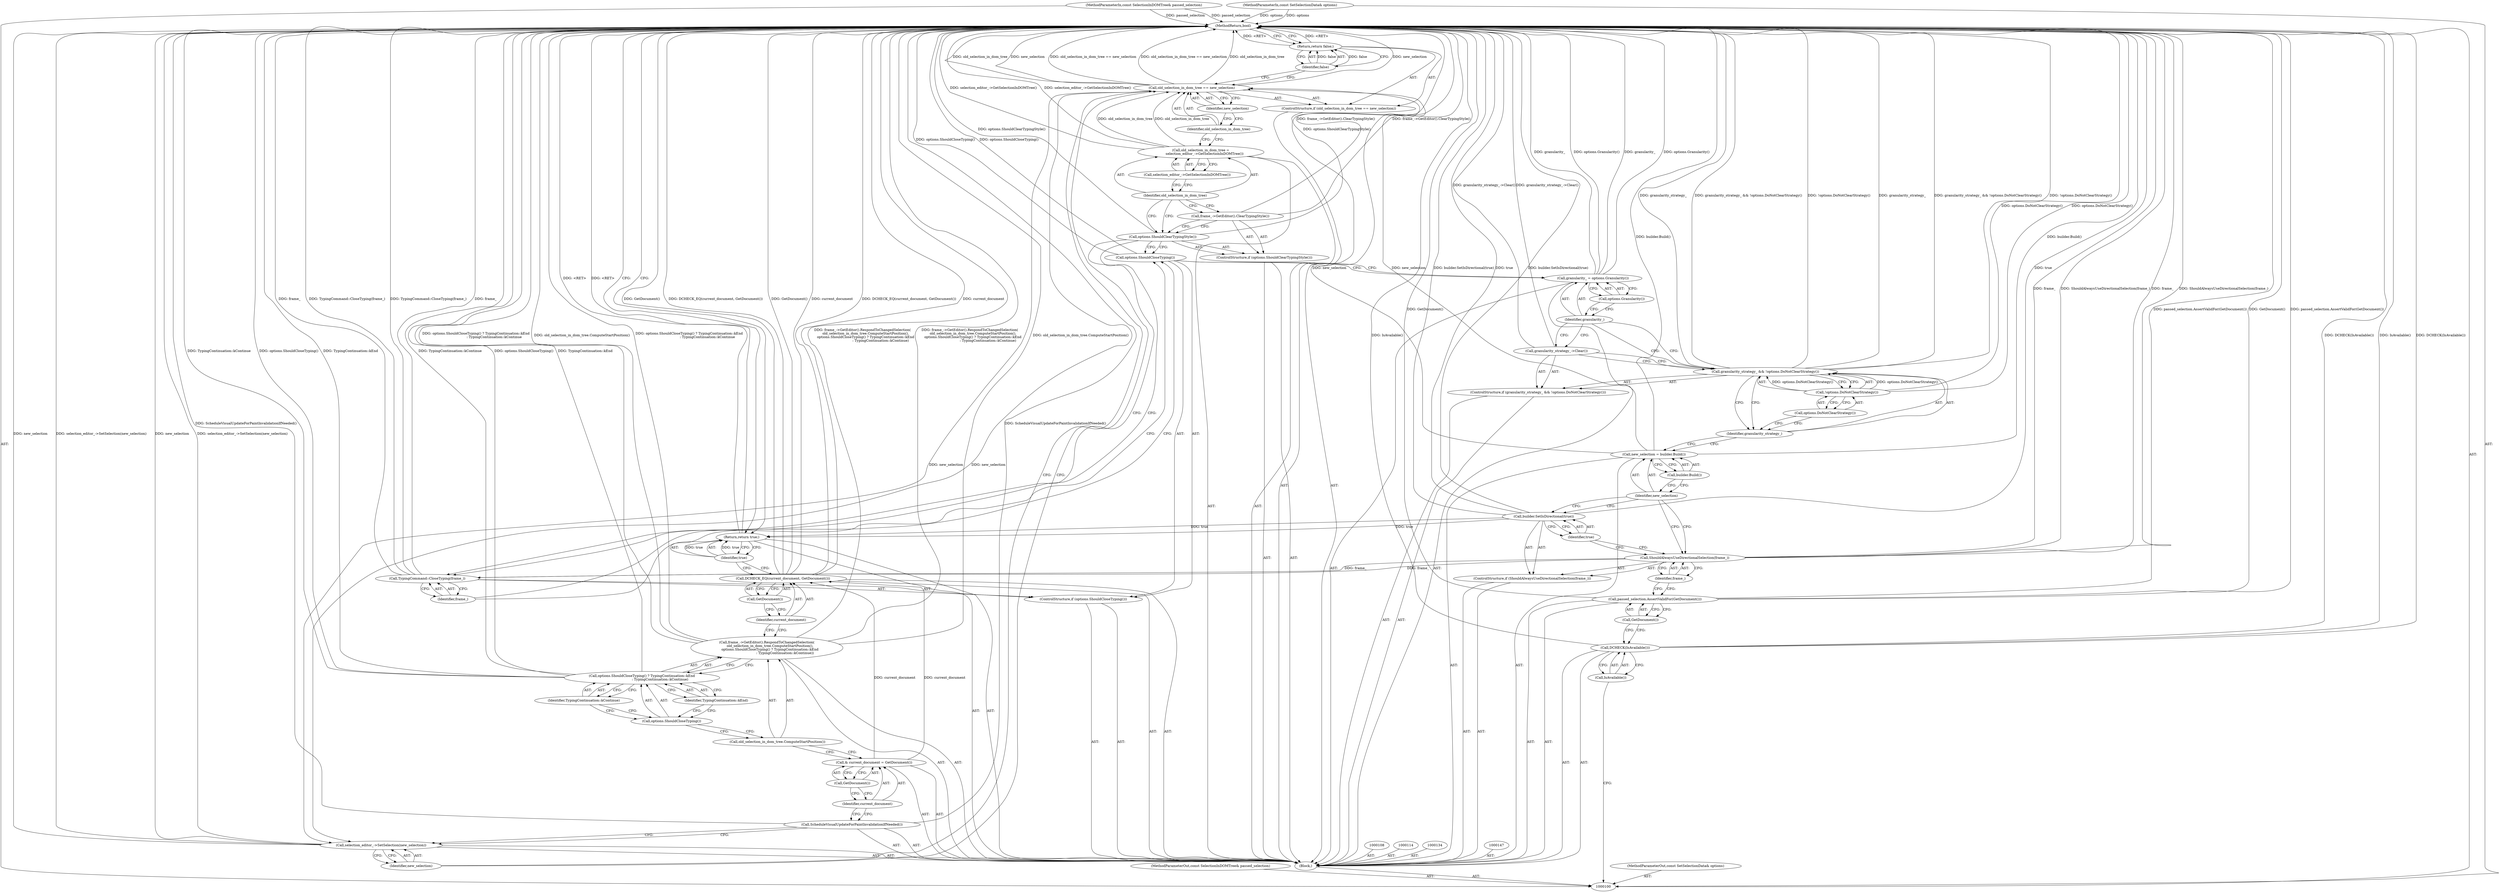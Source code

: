 digraph "1_Chrome_33827275411b33371e7bb750cce20f11de85002d_6" {
"1000162" [label="(MethodReturn,bool)"];
"1000115" [label="(Call,new_selection = builder.Build())"];
"1000116" [label="(Identifier,new_selection)"];
"1000117" [label="(Call,builder.Build())"];
"1000118" [label="(ControlStructure,if (granularity_strategy_ && !options.DoNotClearStrategy()))"];
"1000121" [label="(Call,!options.DoNotClearStrategy())"];
"1000122" [label="(Call,options.DoNotClearStrategy())"];
"1000119" [label="(Call,granularity_strategy_ && !options.DoNotClearStrategy())"];
"1000120" [label="(Identifier,granularity_strategy_)"];
"1000123" [label="(Call,granularity_strategy_->Clear())"];
"1000126" [label="(Call,options.Granularity())"];
"1000124" [label="(Call,granularity_ = options.Granularity())"];
"1000125" [label="(Identifier,granularity_)"];
"1000127" [label="(ControlStructure,if (options.ShouldCloseTyping()))"];
"1000128" [label="(Call,options.ShouldCloseTyping())"];
"1000130" [label="(Identifier,frame_)"];
"1000129" [label="(Call,TypingCommand::CloseTyping(frame_))"];
"1000131" [label="(ControlStructure,if (options.ShouldClearTypingStyle()))"];
"1000132" [label="(Call,options.ShouldClearTypingStyle())"];
"1000133" [label="(Call,frame_->GetEditor().ClearTypingStyle())"];
"1000101" [label="(MethodParameterIn,const SelectionInDOMTree& passed_selection)"];
"1000268" [label="(MethodParameterOut,const SelectionInDOMTree& passed_selection)"];
"1000135" [label="(Call,old_selection_in_dom_tree =\n       selection_editor_->GetSelectionInDOMTree())"];
"1000136" [label="(Identifier,old_selection_in_dom_tree)"];
"1000137" [label="(Call,selection_editor_->GetSelectionInDOMTree())"];
"1000138" [label="(ControlStructure,if (old_selection_in_dom_tree == new_selection))"];
"1000141" [label="(Identifier,new_selection)"];
"1000139" [label="(Call,old_selection_in_dom_tree == new_selection)"];
"1000140" [label="(Identifier,old_selection_in_dom_tree)"];
"1000143" [label="(Identifier,false)"];
"1000142" [label="(Return,return false;)"];
"1000144" [label="(Call,selection_editor_->SetSelection(new_selection))"];
"1000145" [label="(Identifier,new_selection)"];
"1000146" [label="(Call,ScheduleVisualUpdateForPaintInvalidationIfNeeded())"];
"1000148" [label="(Call,& current_document = GetDocument())"];
"1000149" [label="(Identifier,current_document)"];
"1000150" [label="(Call,GetDocument())"];
"1000151" [label="(Call,frame_->GetEditor().RespondToChangedSelection(\n      old_selection_in_dom_tree.ComputeStartPosition(),\n      options.ShouldCloseTyping() ? TypingContinuation::kEnd\n                                  : TypingContinuation::kContinue))"];
"1000103" [label="(Block,)"];
"1000102" [label="(MethodParameterIn,const SetSelectionData& options)"];
"1000269" [label="(MethodParameterOut,const SetSelectionData& options)"];
"1000152" [label="(Call,old_selection_in_dom_tree.ComputeStartPosition())"];
"1000155" [label="(Identifier,TypingContinuation::kEnd)"];
"1000153" [label="(Call,options.ShouldCloseTyping() ? TypingContinuation::kEnd\n                                  : TypingContinuation::kContinue)"];
"1000154" [label="(Call,options.ShouldCloseTyping())"];
"1000156" [label="(Identifier,TypingContinuation::kContinue)"];
"1000158" [label="(Identifier,current_document)"];
"1000157" [label="(Call,DCHECK_EQ(current_document, GetDocument()))"];
"1000159" [label="(Call,GetDocument())"];
"1000160" [label="(Return,return true;)"];
"1000161" [label="(Identifier,true)"];
"1000104" [label="(Call,DCHECK(IsAvailable()))"];
"1000105" [label="(Call,IsAvailable())"];
"1000106" [label="(Call,passed_selection.AssertValidFor(GetDocument()))"];
"1000107" [label="(Call,GetDocument())"];
"1000109" [label="(ControlStructure,if (ShouldAlwaysUseDirectionalSelection(frame_)))"];
"1000111" [label="(Identifier,frame_)"];
"1000110" [label="(Call,ShouldAlwaysUseDirectionalSelection(frame_))"];
"1000113" [label="(Identifier,true)"];
"1000112" [label="(Call,builder.SetIsDirectional(true))"];
"1000162" -> "1000100"  [label="AST: "];
"1000162" -> "1000142"  [label="CFG: "];
"1000162" -> "1000160"  [label="CFG: "];
"1000142" -> "1000162"  [label="DDG: <RET>"];
"1000124" -> "1000162"  [label="DDG: granularity_"];
"1000124" -> "1000162"  [label="DDG: options.Granularity()"];
"1000157" -> "1000162"  [label="DDG: DCHECK_EQ(current_document, GetDocument())"];
"1000157" -> "1000162"  [label="DDG: GetDocument()"];
"1000157" -> "1000162"  [label="DDG: current_document"];
"1000104" -> "1000162"  [label="DDG: DCHECK(IsAvailable())"];
"1000104" -> "1000162"  [label="DDG: IsAvailable()"];
"1000151" -> "1000162"  [label="DDG: options.ShouldCloseTyping() ? TypingContinuation::kEnd\n                                  : TypingContinuation::kContinue"];
"1000151" -> "1000162"  [label="DDG: frame_->GetEditor().RespondToChangedSelection(\n      old_selection_in_dom_tree.ComputeStartPosition(),\n      options.ShouldCloseTyping() ? TypingContinuation::kEnd\n                                  : TypingContinuation::kContinue)"];
"1000151" -> "1000162"  [label="DDG: old_selection_in_dom_tree.ComputeStartPosition()"];
"1000153" -> "1000162"  [label="DDG: options.ShouldCloseTyping()"];
"1000153" -> "1000162"  [label="DDG: TypingContinuation::kEnd"];
"1000153" -> "1000162"  [label="DDG: TypingContinuation::kContinue"];
"1000119" -> "1000162"  [label="DDG: granularity_strategy_ && !options.DoNotClearStrategy()"];
"1000119" -> "1000162"  [label="DDG: !options.DoNotClearStrategy()"];
"1000119" -> "1000162"  [label="DDG: granularity_strategy_"];
"1000146" -> "1000162"  [label="DDG: ScheduleVisualUpdateForPaintInvalidationIfNeeded()"];
"1000110" -> "1000162"  [label="DDG: frame_"];
"1000110" -> "1000162"  [label="DDG: ShouldAlwaysUseDirectionalSelection(frame_)"];
"1000115" -> "1000162"  [label="DDG: builder.Build()"];
"1000129" -> "1000162"  [label="DDG: frame_"];
"1000129" -> "1000162"  [label="DDG: TypingCommand::CloseTyping(frame_)"];
"1000106" -> "1000162"  [label="DDG: GetDocument()"];
"1000106" -> "1000162"  [label="DDG: passed_selection.AssertValidFor(GetDocument())"];
"1000123" -> "1000162"  [label="DDG: granularity_strategy_->Clear()"];
"1000132" -> "1000162"  [label="DDG: options.ShouldClearTypingStyle()"];
"1000139" -> "1000162"  [label="DDG: new_selection"];
"1000139" -> "1000162"  [label="DDG: old_selection_in_dom_tree == new_selection"];
"1000139" -> "1000162"  [label="DDG: old_selection_in_dom_tree"];
"1000144" -> "1000162"  [label="DDG: selection_editor_->SetSelection(new_selection)"];
"1000144" -> "1000162"  [label="DDG: new_selection"];
"1000133" -> "1000162"  [label="DDG: frame_->GetEditor().ClearTypingStyle()"];
"1000102" -> "1000162"  [label="DDG: options"];
"1000112" -> "1000162"  [label="DDG: builder.SetIsDirectional(true)"];
"1000112" -> "1000162"  [label="DDG: true"];
"1000101" -> "1000162"  [label="DDG: passed_selection"];
"1000121" -> "1000162"  [label="DDG: options.DoNotClearStrategy()"];
"1000128" -> "1000162"  [label="DDG: options.ShouldCloseTyping()"];
"1000135" -> "1000162"  [label="DDG: selection_editor_->GetSelectionInDOMTree()"];
"1000160" -> "1000162"  [label="DDG: <RET>"];
"1000115" -> "1000103"  [label="AST: "];
"1000115" -> "1000117"  [label="CFG: "];
"1000116" -> "1000115"  [label="AST: "];
"1000117" -> "1000115"  [label="AST: "];
"1000120" -> "1000115"  [label="CFG: "];
"1000115" -> "1000162"  [label="DDG: builder.Build()"];
"1000115" -> "1000139"  [label="DDG: new_selection"];
"1000116" -> "1000115"  [label="AST: "];
"1000116" -> "1000112"  [label="CFG: "];
"1000116" -> "1000110"  [label="CFG: "];
"1000117" -> "1000116"  [label="CFG: "];
"1000117" -> "1000115"  [label="AST: "];
"1000117" -> "1000116"  [label="CFG: "];
"1000115" -> "1000117"  [label="CFG: "];
"1000118" -> "1000103"  [label="AST: "];
"1000119" -> "1000118"  [label="AST: "];
"1000123" -> "1000118"  [label="AST: "];
"1000121" -> "1000119"  [label="AST: "];
"1000121" -> "1000122"  [label="CFG: "];
"1000122" -> "1000121"  [label="AST: "];
"1000119" -> "1000121"  [label="CFG: "];
"1000121" -> "1000162"  [label="DDG: options.DoNotClearStrategy()"];
"1000121" -> "1000119"  [label="DDG: options.DoNotClearStrategy()"];
"1000122" -> "1000121"  [label="AST: "];
"1000122" -> "1000120"  [label="CFG: "];
"1000121" -> "1000122"  [label="CFG: "];
"1000119" -> "1000118"  [label="AST: "];
"1000119" -> "1000120"  [label="CFG: "];
"1000119" -> "1000121"  [label="CFG: "];
"1000120" -> "1000119"  [label="AST: "];
"1000121" -> "1000119"  [label="AST: "];
"1000123" -> "1000119"  [label="CFG: "];
"1000125" -> "1000119"  [label="CFG: "];
"1000119" -> "1000162"  [label="DDG: granularity_strategy_ && !options.DoNotClearStrategy()"];
"1000119" -> "1000162"  [label="DDG: !options.DoNotClearStrategy()"];
"1000119" -> "1000162"  [label="DDG: granularity_strategy_"];
"1000121" -> "1000119"  [label="DDG: options.DoNotClearStrategy()"];
"1000120" -> "1000119"  [label="AST: "];
"1000120" -> "1000115"  [label="CFG: "];
"1000122" -> "1000120"  [label="CFG: "];
"1000119" -> "1000120"  [label="CFG: "];
"1000123" -> "1000118"  [label="AST: "];
"1000123" -> "1000119"  [label="CFG: "];
"1000125" -> "1000123"  [label="CFG: "];
"1000123" -> "1000162"  [label="DDG: granularity_strategy_->Clear()"];
"1000126" -> "1000124"  [label="AST: "];
"1000126" -> "1000125"  [label="CFG: "];
"1000124" -> "1000126"  [label="CFG: "];
"1000124" -> "1000103"  [label="AST: "];
"1000124" -> "1000126"  [label="CFG: "];
"1000125" -> "1000124"  [label="AST: "];
"1000126" -> "1000124"  [label="AST: "];
"1000128" -> "1000124"  [label="CFG: "];
"1000124" -> "1000162"  [label="DDG: granularity_"];
"1000124" -> "1000162"  [label="DDG: options.Granularity()"];
"1000125" -> "1000124"  [label="AST: "];
"1000125" -> "1000123"  [label="CFG: "];
"1000125" -> "1000119"  [label="CFG: "];
"1000126" -> "1000125"  [label="CFG: "];
"1000127" -> "1000103"  [label="AST: "];
"1000128" -> "1000127"  [label="AST: "];
"1000129" -> "1000127"  [label="AST: "];
"1000128" -> "1000127"  [label="AST: "];
"1000128" -> "1000124"  [label="CFG: "];
"1000130" -> "1000128"  [label="CFG: "];
"1000132" -> "1000128"  [label="CFG: "];
"1000128" -> "1000162"  [label="DDG: options.ShouldCloseTyping()"];
"1000130" -> "1000129"  [label="AST: "];
"1000130" -> "1000128"  [label="CFG: "];
"1000129" -> "1000130"  [label="CFG: "];
"1000129" -> "1000127"  [label="AST: "];
"1000129" -> "1000130"  [label="CFG: "];
"1000130" -> "1000129"  [label="AST: "];
"1000132" -> "1000129"  [label="CFG: "];
"1000129" -> "1000162"  [label="DDG: frame_"];
"1000129" -> "1000162"  [label="DDG: TypingCommand::CloseTyping(frame_)"];
"1000110" -> "1000129"  [label="DDG: frame_"];
"1000131" -> "1000103"  [label="AST: "];
"1000132" -> "1000131"  [label="AST: "];
"1000133" -> "1000131"  [label="AST: "];
"1000132" -> "1000131"  [label="AST: "];
"1000132" -> "1000129"  [label="CFG: "];
"1000132" -> "1000128"  [label="CFG: "];
"1000133" -> "1000132"  [label="CFG: "];
"1000136" -> "1000132"  [label="CFG: "];
"1000132" -> "1000162"  [label="DDG: options.ShouldClearTypingStyle()"];
"1000133" -> "1000131"  [label="AST: "];
"1000133" -> "1000132"  [label="CFG: "];
"1000136" -> "1000133"  [label="CFG: "];
"1000133" -> "1000162"  [label="DDG: frame_->GetEditor().ClearTypingStyle()"];
"1000101" -> "1000100"  [label="AST: "];
"1000101" -> "1000162"  [label="DDG: passed_selection"];
"1000268" -> "1000100"  [label="AST: "];
"1000135" -> "1000103"  [label="AST: "];
"1000135" -> "1000137"  [label="CFG: "];
"1000136" -> "1000135"  [label="AST: "];
"1000137" -> "1000135"  [label="AST: "];
"1000140" -> "1000135"  [label="CFG: "];
"1000135" -> "1000162"  [label="DDG: selection_editor_->GetSelectionInDOMTree()"];
"1000135" -> "1000139"  [label="DDG: old_selection_in_dom_tree"];
"1000136" -> "1000135"  [label="AST: "];
"1000136" -> "1000133"  [label="CFG: "];
"1000136" -> "1000132"  [label="CFG: "];
"1000137" -> "1000136"  [label="CFG: "];
"1000137" -> "1000135"  [label="AST: "];
"1000137" -> "1000136"  [label="CFG: "];
"1000135" -> "1000137"  [label="CFG: "];
"1000138" -> "1000103"  [label="AST: "];
"1000139" -> "1000138"  [label="AST: "];
"1000142" -> "1000138"  [label="AST: "];
"1000141" -> "1000139"  [label="AST: "];
"1000141" -> "1000140"  [label="CFG: "];
"1000139" -> "1000141"  [label="CFG: "];
"1000139" -> "1000138"  [label="AST: "];
"1000139" -> "1000141"  [label="CFG: "];
"1000140" -> "1000139"  [label="AST: "];
"1000141" -> "1000139"  [label="AST: "];
"1000143" -> "1000139"  [label="CFG: "];
"1000145" -> "1000139"  [label="CFG: "];
"1000139" -> "1000162"  [label="DDG: new_selection"];
"1000139" -> "1000162"  [label="DDG: old_selection_in_dom_tree == new_selection"];
"1000139" -> "1000162"  [label="DDG: old_selection_in_dom_tree"];
"1000135" -> "1000139"  [label="DDG: old_selection_in_dom_tree"];
"1000115" -> "1000139"  [label="DDG: new_selection"];
"1000139" -> "1000144"  [label="DDG: new_selection"];
"1000140" -> "1000139"  [label="AST: "];
"1000140" -> "1000135"  [label="CFG: "];
"1000141" -> "1000140"  [label="CFG: "];
"1000143" -> "1000142"  [label="AST: "];
"1000143" -> "1000139"  [label="CFG: "];
"1000142" -> "1000143"  [label="CFG: "];
"1000143" -> "1000142"  [label="DDG: false"];
"1000142" -> "1000138"  [label="AST: "];
"1000142" -> "1000143"  [label="CFG: "];
"1000143" -> "1000142"  [label="AST: "];
"1000162" -> "1000142"  [label="CFG: "];
"1000142" -> "1000162"  [label="DDG: <RET>"];
"1000143" -> "1000142"  [label="DDG: false"];
"1000144" -> "1000103"  [label="AST: "];
"1000144" -> "1000145"  [label="CFG: "];
"1000145" -> "1000144"  [label="AST: "];
"1000146" -> "1000144"  [label="CFG: "];
"1000144" -> "1000162"  [label="DDG: selection_editor_->SetSelection(new_selection)"];
"1000144" -> "1000162"  [label="DDG: new_selection"];
"1000139" -> "1000144"  [label="DDG: new_selection"];
"1000145" -> "1000144"  [label="AST: "];
"1000145" -> "1000139"  [label="CFG: "];
"1000144" -> "1000145"  [label="CFG: "];
"1000146" -> "1000103"  [label="AST: "];
"1000146" -> "1000144"  [label="CFG: "];
"1000149" -> "1000146"  [label="CFG: "];
"1000146" -> "1000162"  [label="DDG: ScheduleVisualUpdateForPaintInvalidationIfNeeded()"];
"1000148" -> "1000103"  [label="AST: "];
"1000148" -> "1000150"  [label="CFG: "];
"1000149" -> "1000148"  [label="AST: "];
"1000150" -> "1000148"  [label="AST: "];
"1000152" -> "1000148"  [label="CFG: "];
"1000148" -> "1000157"  [label="DDG: current_document"];
"1000149" -> "1000148"  [label="AST: "];
"1000149" -> "1000146"  [label="CFG: "];
"1000150" -> "1000149"  [label="CFG: "];
"1000150" -> "1000148"  [label="AST: "];
"1000150" -> "1000149"  [label="CFG: "];
"1000148" -> "1000150"  [label="CFG: "];
"1000151" -> "1000103"  [label="AST: "];
"1000151" -> "1000153"  [label="CFG: "];
"1000152" -> "1000151"  [label="AST: "];
"1000153" -> "1000151"  [label="AST: "];
"1000158" -> "1000151"  [label="CFG: "];
"1000151" -> "1000162"  [label="DDG: options.ShouldCloseTyping() ? TypingContinuation::kEnd\n                                  : TypingContinuation::kContinue"];
"1000151" -> "1000162"  [label="DDG: frame_->GetEditor().RespondToChangedSelection(\n      old_selection_in_dom_tree.ComputeStartPosition(),\n      options.ShouldCloseTyping() ? TypingContinuation::kEnd\n                                  : TypingContinuation::kContinue)"];
"1000151" -> "1000162"  [label="DDG: old_selection_in_dom_tree.ComputeStartPosition()"];
"1000103" -> "1000100"  [label="AST: "];
"1000104" -> "1000103"  [label="AST: "];
"1000106" -> "1000103"  [label="AST: "];
"1000108" -> "1000103"  [label="AST: "];
"1000109" -> "1000103"  [label="AST: "];
"1000114" -> "1000103"  [label="AST: "];
"1000115" -> "1000103"  [label="AST: "];
"1000118" -> "1000103"  [label="AST: "];
"1000124" -> "1000103"  [label="AST: "];
"1000127" -> "1000103"  [label="AST: "];
"1000131" -> "1000103"  [label="AST: "];
"1000134" -> "1000103"  [label="AST: "];
"1000135" -> "1000103"  [label="AST: "];
"1000138" -> "1000103"  [label="AST: "];
"1000144" -> "1000103"  [label="AST: "];
"1000146" -> "1000103"  [label="AST: "];
"1000147" -> "1000103"  [label="AST: "];
"1000148" -> "1000103"  [label="AST: "];
"1000151" -> "1000103"  [label="AST: "];
"1000157" -> "1000103"  [label="AST: "];
"1000160" -> "1000103"  [label="AST: "];
"1000102" -> "1000100"  [label="AST: "];
"1000102" -> "1000162"  [label="DDG: options"];
"1000269" -> "1000100"  [label="AST: "];
"1000152" -> "1000151"  [label="AST: "];
"1000152" -> "1000148"  [label="CFG: "];
"1000154" -> "1000152"  [label="CFG: "];
"1000155" -> "1000153"  [label="AST: "];
"1000155" -> "1000154"  [label="CFG: "];
"1000153" -> "1000155"  [label="CFG: "];
"1000153" -> "1000151"  [label="AST: "];
"1000153" -> "1000155"  [label="CFG: "];
"1000153" -> "1000156"  [label="CFG: "];
"1000154" -> "1000153"  [label="AST: "];
"1000155" -> "1000153"  [label="AST: "];
"1000156" -> "1000153"  [label="AST: "];
"1000151" -> "1000153"  [label="CFG: "];
"1000153" -> "1000162"  [label="DDG: options.ShouldCloseTyping()"];
"1000153" -> "1000162"  [label="DDG: TypingContinuation::kEnd"];
"1000153" -> "1000162"  [label="DDG: TypingContinuation::kContinue"];
"1000154" -> "1000153"  [label="AST: "];
"1000154" -> "1000152"  [label="CFG: "];
"1000155" -> "1000154"  [label="CFG: "];
"1000156" -> "1000154"  [label="CFG: "];
"1000156" -> "1000153"  [label="AST: "];
"1000156" -> "1000154"  [label="CFG: "];
"1000153" -> "1000156"  [label="CFG: "];
"1000158" -> "1000157"  [label="AST: "];
"1000158" -> "1000151"  [label="CFG: "];
"1000159" -> "1000158"  [label="CFG: "];
"1000157" -> "1000103"  [label="AST: "];
"1000157" -> "1000159"  [label="CFG: "];
"1000158" -> "1000157"  [label="AST: "];
"1000159" -> "1000157"  [label="AST: "];
"1000161" -> "1000157"  [label="CFG: "];
"1000157" -> "1000162"  [label="DDG: DCHECK_EQ(current_document, GetDocument())"];
"1000157" -> "1000162"  [label="DDG: GetDocument()"];
"1000157" -> "1000162"  [label="DDG: current_document"];
"1000148" -> "1000157"  [label="DDG: current_document"];
"1000159" -> "1000157"  [label="AST: "];
"1000159" -> "1000158"  [label="CFG: "];
"1000157" -> "1000159"  [label="CFG: "];
"1000160" -> "1000103"  [label="AST: "];
"1000160" -> "1000161"  [label="CFG: "];
"1000161" -> "1000160"  [label="AST: "];
"1000162" -> "1000160"  [label="CFG: "];
"1000160" -> "1000162"  [label="DDG: <RET>"];
"1000161" -> "1000160"  [label="DDG: true"];
"1000112" -> "1000160"  [label="DDG: true"];
"1000161" -> "1000160"  [label="AST: "];
"1000161" -> "1000157"  [label="CFG: "];
"1000160" -> "1000161"  [label="CFG: "];
"1000161" -> "1000160"  [label="DDG: true"];
"1000104" -> "1000103"  [label="AST: "];
"1000104" -> "1000105"  [label="CFG: "];
"1000105" -> "1000104"  [label="AST: "];
"1000107" -> "1000104"  [label="CFG: "];
"1000104" -> "1000162"  [label="DDG: DCHECK(IsAvailable())"];
"1000104" -> "1000162"  [label="DDG: IsAvailable()"];
"1000105" -> "1000104"  [label="AST: "];
"1000105" -> "1000100"  [label="CFG: "];
"1000104" -> "1000105"  [label="CFG: "];
"1000106" -> "1000103"  [label="AST: "];
"1000106" -> "1000107"  [label="CFG: "];
"1000107" -> "1000106"  [label="AST: "];
"1000111" -> "1000106"  [label="CFG: "];
"1000106" -> "1000162"  [label="DDG: GetDocument()"];
"1000106" -> "1000162"  [label="DDG: passed_selection.AssertValidFor(GetDocument())"];
"1000107" -> "1000106"  [label="AST: "];
"1000107" -> "1000104"  [label="CFG: "];
"1000106" -> "1000107"  [label="CFG: "];
"1000109" -> "1000103"  [label="AST: "];
"1000110" -> "1000109"  [label="AST: "];
"1000112" -> "1000109"  [label="AST: "];
"1000111" -> "1000110"  [label="AST: "];
"1000111" -> "1000106"  [label="CFG: "];
"1000110" -> "1000111"  [label="CFG: "];
"1000110" -> "1000109"  [label="AST: "];
"1000110" -> "1000111"  [label="CFG: "];
"1000111" -> "1000110"  [label="AST: "];
"1000113" -> "1000110"  [label="CFG: "];
"1000116" -> "1000110"  [label="CFG: "];
"1000110" -> "1000162"  [label="DDG: frame_"];
"1000110" -> "1000162"  [label="DDG: ShouldAlwaysUseDirectionalSelection(frame_)"];
"1000110" -> "1000129"  [label="DDG: frame_"];
"1000113" -> "1000112"  [label="AST: "];
"1000113" -> "1000110"  [label="CFG: "];
"1000112" -> "1000113"  [label="CFG: "];
"1000112" -> "1000109"  [label="AST: "];
"1000112" -> "1000113"  [label="CFG: "];
"1000113" -> "1000112"  [label="AST: "];
"1000116" -> "1000112"  [label="CFG: "];
"1000112" -> "1000162"  [label="DDG: builder.SetIsDirectional(true)"];
"1000112" -> "1000162"  [label="DDG: true"];
"1000112" -> "1000160"  [label="DDG: true"];
}
